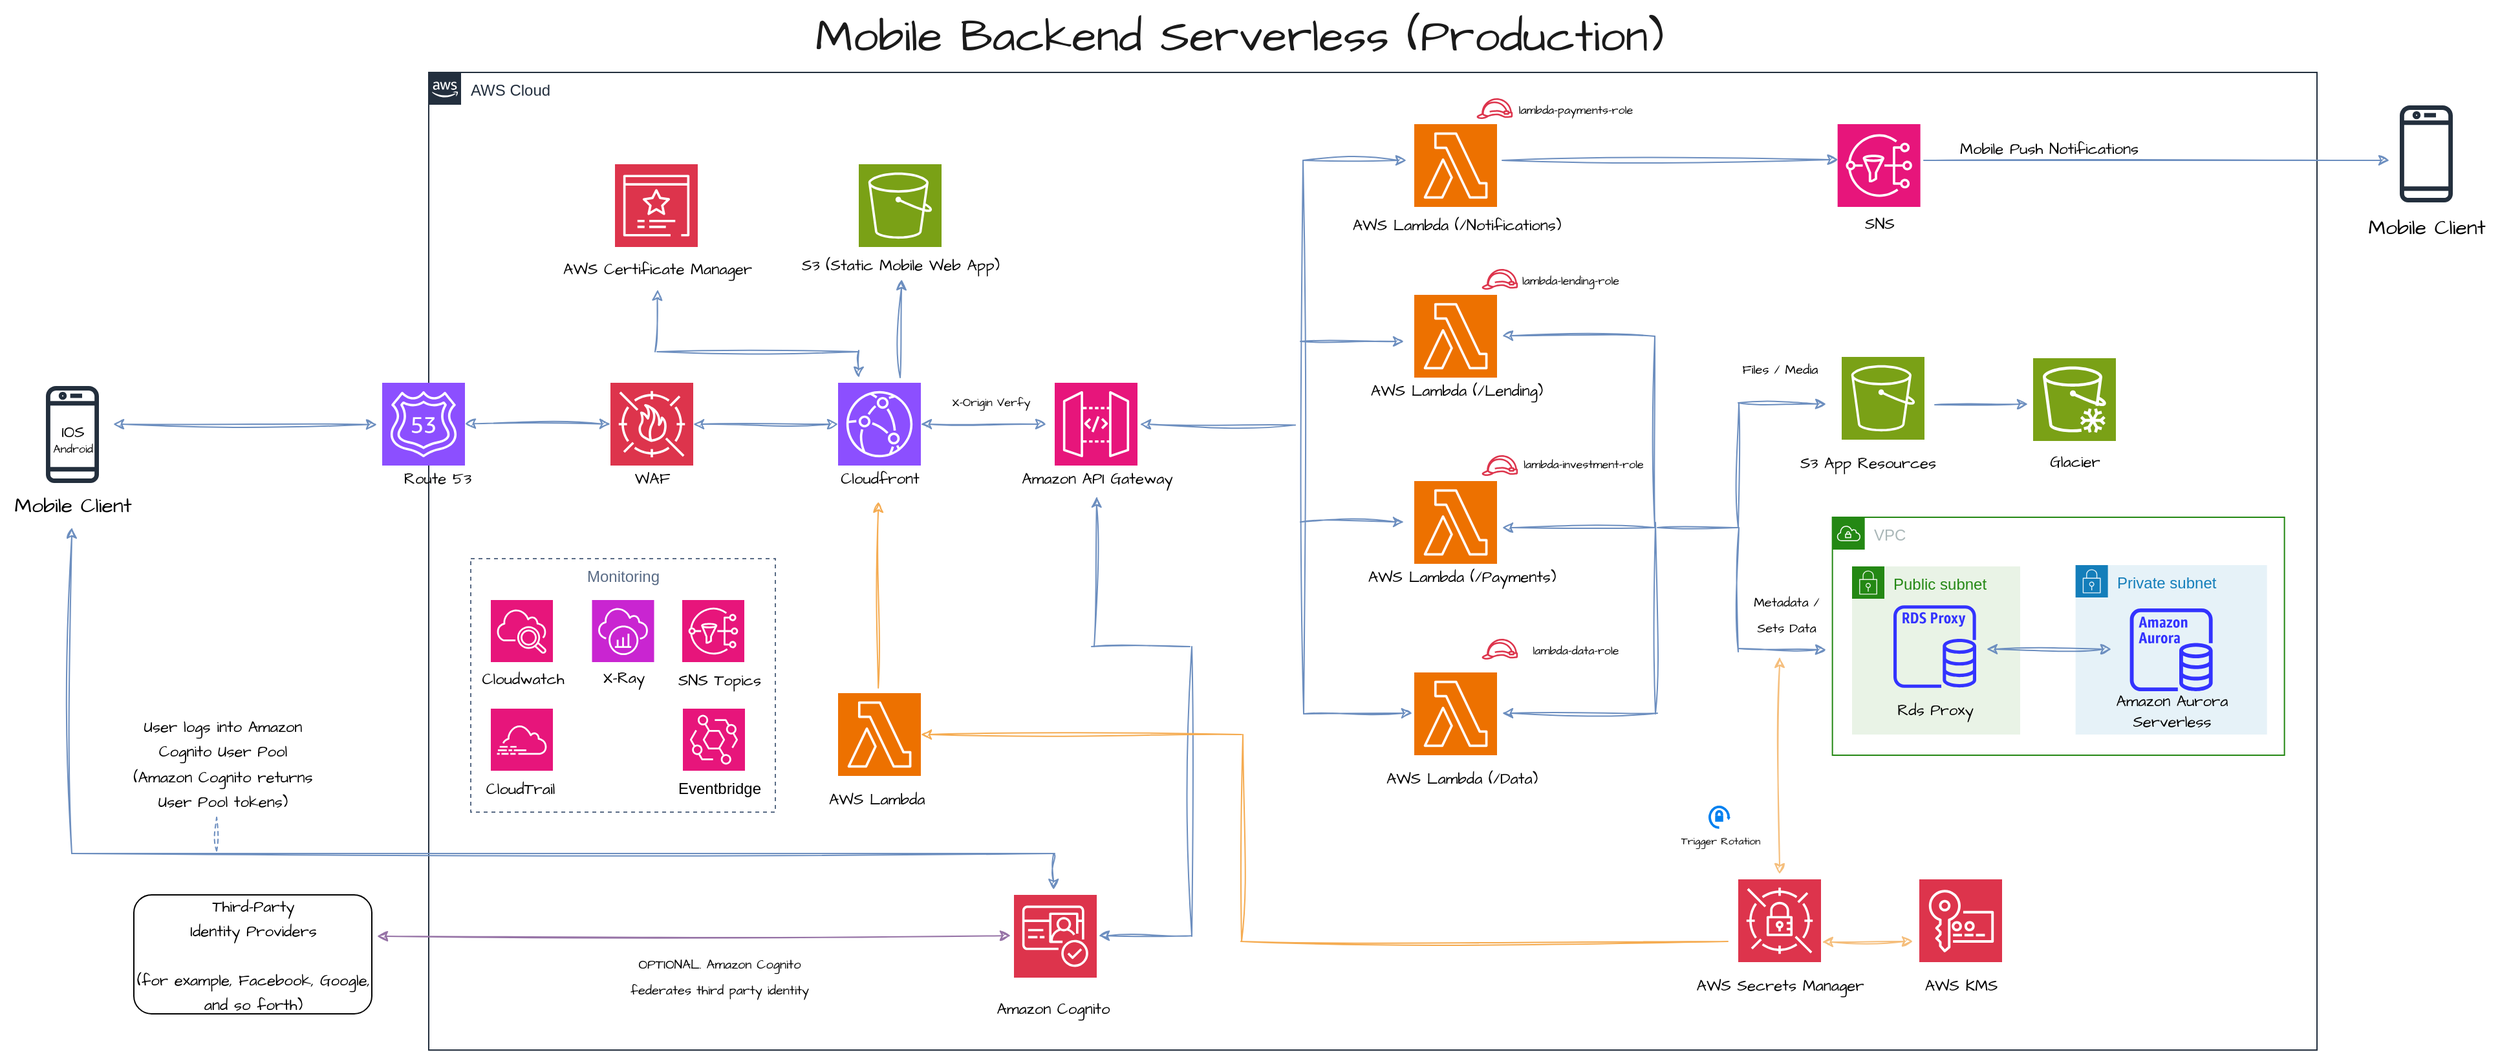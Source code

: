 <mxfile version="22.0.3" type="device">
  <diagram id="Ht1M8jgEwFfnCIfOTk4-" name="Page-1">
    <mxGraphModel dx="2829" dy="1657" grid="1" gridSize="4" guides="1" tooltips="1" connect="1" arrows="1" fold="1" page="1" pageScale="1" pageWidth="1169" pageHeight="827" math="0" shadow="0">
      <root>
        <mxCell id="0" />
        <mxCell id="1" parent="0" />
        <mxCell id="eYxBuY7Py7PClH6O-nrH-38" value="&lt;span style=&quot;font-size: 35px;&quot;&gt;Mobile Backend Serverless (Production)&lt;/span&gt;" style="text;html=1;align=center;verticalAlign=middle;resizable=0;points=[];autosize=1;strokeColor=none;fillColor=none;fontSize=20;fontFamily=Architects Daughter;fontColor=#1A1A1A;rounded=0;" parent="1" vertex="1">
          <mxGeometry x="-366" y="-824" width="680" height="56" as="geometry" />
        </mxCell>
        <mxCell id="y_hJPUTwGHVDO47t9u5H-20" value="AWS Cloud" style="points=[[0,0],[0.25,0],[0.5,0],[0.75,0],[1,0],[1,0.25],[1,0.5],[1,0.75],[1,1],[0.75,1],[0.5,1],[0.25,1],[0,1],[0,0.75],[0,0.5],[0,0.25]];outlineConnect=0;gradientColor=none;html=1;whiteSpace=wrap;fontSize=12;fontStyle=0;container=1;pointerEvents=0;collapsible=0;recursiveResize=0;shape=mxgraph.aws4.group;grIcon=mxgraph.aws4.group_aws_cloud_alt;strokeColor=#232F3E;fillColor=none;verticalAlign=top;align=left;spacingLeft=30;fontColor=#232F3E;dashed=0;" parent="1" vertex="1">
          <mxGeometry x="-652.5" y="-768" width="1460" height="756" as="geometry" />
        </mxCell>
        <mxCell id="kXwnOgeZQvOVhDlKrLlV-21" value="&lt;font data-font-src=&quot;https://fonts.googleapis.com/css?family=Architects+Daughter&quot; face=&quot;Architects Daughter&quot;&gt;AWS Secrets Manager&lt;/font&gt;" style="text;html=1;align=center;verticalAlign=middle;resizable=0;points=[];autosize=1;strokeColor=none;fillColor=none;" parent="y_hJPUTwGHVDO47t9u5H-20" vertex="1">
          <mxGeometry x="968.5" y="692" width="152" height="28" as="geometry" />
        </mxCell>
        <mxCell id="kXwnOgeZQvOVhDlKrLlV-1" value="" style="sketch=0;points=[[0,0,0],[0.25,0,0],[0.5,0,0],[0.75,0,0],[1,0,0],[0,1,0],[0.25,1,0],[0.5,1,0],[0.75,1,0],[1,1,0],[0,0.25,0],[0,0.5,0],[0,0.75,0],[1,0.25,0],[1,0.5,0],[1,0.75,0]];outlineConnect=0;fontColor=#232F3E;fillColor=#E7157B;strokeColor=#ffffff;dashed=0;verticalLabelPosition=bottom;verticalAlign=top;align=center;html=1;fontSize=12;fontStyle=0;aspect=fixed;shape=mxgraph.aws4.resourceIcon;resIcon=mxgraph.aws4.api_gateway;" parent="y_hJPUTwGHVDO47t9u5H-20" vertex="1">
          <mxGeometry x="484" y="240" width="64" height="64" as="geometry" />
        </mxCell>
        <mxCell id="kXwnOgeZQvOVhDlKrLlV-2" value="" style="sketch=0;points=[[0,0,0],[0.25,0,0],[0.5,0,0],[0.75,0,0],[1,0,0],[0,1,0],[0.25,1,0],[0.5,1,0],[0.75,1,0],[1,1,0],[0,0.25,0],[0,0.5,0],[0,0.75,0],[1,0.25,0],[1,0.5,0],[1,0.75,0]];outlineConnect=0;fontColor=#232F3E;fillColor=#DD344C;strokeColor=#ffffff;dashed=0;verticalLabelPosition=bottom;verticalAlign=top;align=center;html=1;fontSize=12;fontStyle=0;aspect=fixed;shape=mxgraph.aws4.resourceIcon;resIcon=mxgraph.aws4.cognito;" parent="y_hJPUTwGHVDO47t9u5H-20" vertex="1">
          <mxGeometry x="452.5" y="636" width="64" height="64" as="geometry" />
        </mxCell>
        <mxCell id="kXwnOgeZQvOVhDlKrLlV-8" value="" style="sketch=0;points=[[0,0,0],[0.25,0,0],[0.5,0,0],[0.75,0,0],[1,0,0],[0,1,0],[0.25,1,0],[0.5,1,0],[0.75,1,0],[1,1,0],[0,0.25,0],[0,0.5,0],[0,0.75,0],[1,0.25,0],[1,0.5,0],[1,0.75,0]];outlineConnect=0;fontColor=#232F3E;fillColor=#ED7100;strokeColor=#ffffff;dashed=0;verticalLabelPosition=bottom;verticalAlign=top;align=center;html=1;fontSize=12;fontStyle=0;aspect=fixed;shape=mxgraph.aws4.resourceIcon;resIcon=mxgraph.aws4.lambda;" parent="y_hJPUTwGHVDO47t9u5H-20" vertex="1">
          <mxGeometry x="762" y="172" width="64" height="64" as="geometry" />
        </mxCell>
        <mxCell id="kXwnOgeZQvOVhDlKrLlV-7" value="" style="sketch=0;points=[[0,0,0],[0.25,0,0],[0.5,0,0],[0.75,0,0],[1,0,0],[0,1,0],[0.25,1,0],[0.5,1,0],[0.75,1,0],[1,1,0],[0,0.25,0],[0,0.5,0],[0,0.75,0],[1,0.25,0],[1,0.5,0],[1,0.75,0]];outlineConnect=0;fontColor=#232F3E;fillColor=#ED7100;strokeColor=#ffffff;dashed=0;verticalLabelPosition=bottom;verticalAlign=top;align=center;html=1;fontSize=12;fontStyle=0;aspect=fixed;shape=mxgraph.aws4.resourceIcon;resIcon=mxgraph.aws4.lambda;" parent="y_hJPUTwGHVDO47t9u5H-20" vertex="1">
          <mxGeometry x="762" y="316" width="64" height="64" as="geometry" />
        </mxCell>
        <mxCell id="kXwnOgeZQvOVhDlKrLlV-12" value="" style="sketch=0;points=[[0,0,0],[0.25,0,0],[0.5,0,0],[0.75,0,0],[1,0,0],[0,1,0],[0.25,1,0],[0.5,1,0],[0.75,1,0],[1,1,0],[0,0.25,0],[0,0.5,0],[0,0.75,0],[1,0.25,0],[1,0.5,0],[1,0.75,0]];outlineConnect=0;fontColor=#232F3E;fillColor=#DD344C;strokeColor=#ffffff;dashed=0;verticalLabelPosition=bottom;verticalAlign=top;align=center;html=1;fontSize=12;fontStyle=0;aspect=fixed;shape=mxgraph.aws4.resourceIcon;resIcon=mxgraph.aws4.secrets_manager;" parent="y_hJPUTwGHVDO47t9u5H-20" vertex="1">
          <mxGeometry x="1012.5" y="624" width="64" height="64" as="geometry" />
        </mxCell>
        <mxCell id="kXwnOgeZQvOVhDlKrLlV-20" value="&lt;font data-font-src=&quot;https://fonts.googleapis.com/css?family=Architects+Daughter&quot; face=&quot;Architects Daughter&quot;&gt;Amazon Cognito&lt;/font&gt;" style="text;html=1;align=center;verticalAlign=middle;resizable=0;points=[];autosize=1;strokeColor=none;fillColor=none;" parent="y_hJPUTwGHVDO47t9u5H-20" vertex="1">
          <mxGeometry x="428.5" y="710" width="108" height="28" as="geometry" />
        </mxCell>
        <mxCell id="kXwnOgeZQvOVhDlKrLlV-22" value="&lt;font face=&quot;Architects Daughter&quot;&gt;Amazon API Gateway&lt;/font&gt;" style="text;html=1;align=center;verticalAlign=middle;resizable=0;points=[];autosize=1;strokeColor=none;fillColor=none;" parent="y_hJPUTwGHVDO47t9u5H-20" vertex="1">
          <mxGeometry x="446" y="300" width="140" height="28" as="geometry" />
        </mxCell>
        <mxCell id="kXwnOgeZQvOVhDlKrLlV-23" value="&lt;font face=&quot;Architects Daughter&quot;&gt;AWS Lambda (/Lending)&lt;/font&gt;" style="text;html=1;align=center;verticalAlign=middle;resizable=0;points=[];autosize=1;strokeColor=none;fillColor=none;" parent="y_hJPUTwGHVDO47t9u5H-20" vertex="1">
          <mxGeometry x="716" y="232" width="156" height="28" as="geometry" />
        </mxCell>
        <mxCell id="kXwnOgeZQvOVhDlKrLlV-25" value="&lt;font face=&quot;Architects Daughter&quot;&gt;AWS Lambda (/Payments)&lt;/font&gt;" style="text;html=1;align=center;verticalAlign=middle;resizable=0;points=[];autosize=1;strokeColor=none;fillColor=none;" parent="y_hJPUTwGHVDO47t9u5H-20" vertex="1">
          <mxGeometry x="714" y="376" width="168" height="28" as="geometry" />
        </mxCell>
        <mxCell id="kXwnOgeZQvOVhDlKrLlV-31" value="" style="endArrow=none;html=1;rounded=0;labelBackgroundColor=default;sketch=1;hachureGap=4;jiggle=2;curveFitting=1;strokeColor=#6c8ebf;align=center;verticalAlign=middle;fontFamily=Architects Daughter;fontSource=https%3A%2F%2Ffonts.googleapis.com%2Fcss%3Ffamily%3DArchitects%2BDaughter;fontSize=16;fontColor=default;shape=connector;fillColor=#dae8fc;" parent="y_hJPUTwGHVDO47t9u5H-20" edge="1">
          <mxGeometry width="50" height="50" relative="1" as="geometry">
            <mxPoint x="590" y="668" as="sourcePoint" />
            <mxPoint x="590" y="444" as="targetPoint" />
          </mxGeometry>
        </mxCell>
        <mxCell id="kXwnOgeZQvOVhDlKrLlV-32" value="" style="endArrow=classic;html=1;rounded=0;labelBackgroundColor=default;sketch=1;hachureGap=4;jiggle=2;curveFitting=1;strokeColor=#6c8ebf;align=center;verticalAlign=middle;fontFamily=Architects Daughter;fontSource=https%3A%2F%2Ffonts.googleapis.com%2Fcss%3Ffamily%3DArchitects%2BDaughter;fontSize=16;fontColor=default;shape=connector;fillColor=#dae8fc;" parent="y_hJPUTwGHVDO47t9u5H-20" edge="1">
          <mxGeometry width="50" height="50" relative="1" as="geometry">
            <mxPoint x="590" y="667.57" as="sourcePoint" />
            <mxPoint x="518" y="667.57" as="targetPoint" />
          </mxGeometry>
        </mxCell>
        <mxCell id="kXwnOgeZQvOVhDlKrLlV-35" value="" style="endArrow=none;html=1;rounded=0;labelBackgroundColor=default;sketch=1;hachureGap=4;jiggle=2;curveFitting=1;strokeColor=#6c8ebf;align=center;verticalAlign=middle;fontFamily=Architects Daughter;fontSource=https%3A%2F%2Ffonts.googleapis.com%2Fcss%3Ffamily%3DArchitects%2BDaughter;fontSize=16;fontColor=default;shape=connector;fillColor=#dae8fc;" parent="y_hJPUTwGHVDO47t9u5H-20" edge="1">
          <mxGeometry width="50" height="50" relative="1" as="geometry">
            <mxPoint x="676.5" y="496" as="sourcePoint" />
            <mxPoint x="676" y="68" as="targetPoint" />
          </mxGeometry>
        </mxCell>
        <mxCell id="kXwnOgeZQvOVhDlKrLlV-36" value="" style="endArrow=classic;html=1;rounded=0;labelBackgroundColor=default;sketch=1;hachureGap=4;jiggle=2;curveFitting=1;strokeColor=#6c8ebf;align=center;verticalAlign=middle;fontFamily=Architects Daughter;fontSource=https%3A%2F%2Ffonts.googleapis.com%2Fcss%3Ffamily%3DArchitects%2BDaughter;fontSize=16;fontColor=default;shape=connector;fillColor=#dae8fc;" parent="y_hJPUTwGHVDO47t9u5H-20" edge="1">
          <mxGeometry width="50" height="50" relative="1" as="geometry">
            <mxPoint x="674" y="208" as="sourcePoint" />
            <mxPoint x="754" y="208" as="targetPoint" />
          </mxGeometry>
        </mxCell>
        <mxCell id="kXwnOgeZQvOVhDlKrLlV-37" value="" style="endArrow=classic;html=1;rounded=0;labelBackgroundColor=default;sketch=1;hachureGap=4;jiggle=2;curveFitting=1;strokeColor=#6c8ebf;align=center;verticalAlign=middle;fontFamily=Architects Daughter;fontSource=https%3A%2F%2Ffonts.googleapis.com%2Fcss%3Ffamily%3DArchitects%2BDaughter;fontSize=16;fontColor=default;shape=connector;fillColor=#dae8fc;" parent="y_hJPUTwGHVDO47t9u5H-20" edge="1">
          <mxGeometry width="50" height="50" relative="1" as="geometry">
            <mxPoint x="674" y="347.66" as="sourcePoint" />
            <mxPoint x="754" y="347.66" as="targetPoint" />
          </mxGeometry>
        </mxCell>
        <mxCell id="kXwnOgeZQvOVhDlKrLlV-39" value="" style="endArrow=classic;html=1;rounded=0;labelBackgroundColor=default;sketch=1;hachureGap=4;jiggle=2;curveFitting=1;strokeColor=#6c8ebf;align=center;verticalAlign=middle;fontFamily=Architects Daughter;fontSource=https%3A%2F%2Ffonts.googleapis.com%2Fcss%3Ffamily%3DArchitects%2BDaughter;fontSize=16;fontColor=default;shape=connector;fillColor=#dae8fc;" parent="y_hJPUTwGHVDO47t9u5H-20" edge="1">
          <mxGeometry width="50" height="50" relative="1" as="geometry">
            <mxPoint x="670" y="272.69" as="sourcePoint" />
            <mxPoint x="550" y="272" as="targetPoint" />
          </mxGeometry>
        </mxCell>
        <mxCell id="kXwnOgeZQvOVhDlKrLlV-44" value="" style="endArrow=classic;html=1;rounded=0;labelBackgroundColor=default;sketch=1;hachureGap=4;jiggle=2;curveFitting=1;strokeColor=#6c8ebf;align=center;verticalAlign=middle;fontFamily=Architects Daughter;fontSource=https%3A%2F%2Ffonts.googleapis.com%2Fcss%3Ffamily%3DArchitects%2BDaughter;fontSize=16;fontColor=default;shape=connector;fillColor=#dae8fc;" parent="y_hJPUTwGHVDO47t9u5H-20" edge="1">
          <mxGeometry width="50" height="50" relative="1" as="geometry">
            <mxPoint x="948" y="204" as="sourcePoint" />
            <mxPoint x="830" y="203.66" as="targetPoint" />
          </mxGeometry>
        </mxCell>
        <mxCell id="kXwnOgeZQvOVhDlKrLlV-43" value="" style="endArrow=classic;html=1;rounded=0;labelBackgroundColor=default;sketch=1;hachureGap=4;jiggle=2;curveFitting=1;strokeColor=#6c8ebf;align=center;verticalAlign=middle;fontFamily=Architects Daughter;fontSource=https%3A%2F%2Ffonts.googleapis.com%2Fcss%3Ffamily%3DArchitects%2BDaughter;fontSize=16;fontColor=default;shape=connector;fillColor=#dae8fc;" parent="y_hJPUTwGHVDO47t9u5H-20" edge="1">
          <mxGeometry width="50" height="50" relative="1" as="geometry">
            <mxPoint x="948" y="352" as="sourcePoint" />
            <mxPoint x="830" y="352" as="targetPoint" />
          </mxGeometry>
        </mxCell>
        <mxCell id="kXwnOgeZQvOVhDlKrLlV-50" value="" style="sketch=0;outlineConnect=0;fontColor=#232F3E;gradientColor=none;fillColor=#DD344C;strokeColor=none;dashed=0;verticalLabelPosition=bottom;verticalAlign=top;align=center;html=1;fontSize=12;fontStyle=0;aspect=fixed;pointerEvents=1;shape=mxgraph.aws4.role;" parent="y_hJPUTwGHVDO47t9u5H-20" vertex="1">
          <mxGeometry x="814" y="296" width="28.37" height="16" as="geometry" />
        </mxCell>
        <mxCell id="kXwnOgeZQvOVhDlKrLlV-53" value="" style="sketch=0;outlineConnect=0;fontColor=#232F3E;gradientColor=none;fillColor=#DD344C;strokeColor=none;dashed=0;verticalLabelPosition=bottom;verticalAlign=top;align=center;html=1;fontSize=12;fontStyle=0;aspect=fixed;pointerEvents=1;shape=mxgraph.aws4.role;" parent="y_hJPUTwGHVDO47t9u5H-20" vertex="1">
          <mxGeometry x="814" y="152" width="28.37" height="16" as="geometry" />
        </mxCell>
        <mxCell id="kXwnOgeZQvOVhDlKrLlV-54" value="" style="sketch=0;points=[[0,0,0],[0.25,0,0],[0.5,0,0],[0.75,0,0],[1,0,0],[0,1,0],[0.25,1,0],[0.5,1,0],[0.75,1,0],[1,1,0],[0,0.25,0],[0,0.5,0],[0,0.75,0],[1,0.25,0],[1,0.5,0],[1,0.75,0]];outlineConnect=0;fontColor=#232F3E;fillColor=#ED7100;strokeColor=#ffffff;dashed=0;verticalLabelPosition=bottom;verticalAlign=top;align=center;html=1;fontSize=12;fontStyle=0;aspect=fixed;shape=mxgraph.aws4.resourceIcon;resIcon=mxgraph.aws4.lambda;" parent="y_hJPUTwGHVDO47t9u5H-20" vertex="1">
          <mxGeometry x="762" y="40" width="64" height="64" as="geometry" />
        </mxCell>
        <mxCell id="kXwnOgeZQvOVhDlKrLlV-55" value="&lt;font face=&quot;Architects Daughter&quot;&gt;AWS Lambda (/Notifications)&lt;/font&gt;" style="text;html=1;align=center;verticalAlign=middle;resizable=0;points=[];autosize=1;strokeColor=none;fillColor=none;" parent="y_hJPUTwGHVDO47t9u5H-20" vertex="1">
          <mxGeometry x="702" y="104" width="184" height="28" as="geometry" />
        </mxCell>
        <mxCell id="kXwnOgeZQvOVhDlKrLlV-56" value="" style="sketch=0;outlineConnect=0;fontColor=#232F3E;gradientColor=none;fillColor=#DD344C;strokeColor=none;dashed=0;verticalLabelPosition=bottom;verticalAlign=top;align=center;html=1;fontSize=12;fontStyle=0;aspect=fixed;pointerEvents=1;shape=mxgraph.aws4.role;" parent="y_hJPUTwGHVDO47t9u5H-20" vertex="1">
          <mxGeometry x="810" y="20" width="28.37" height="16" as="geometry" />
        </mxCell>
        <mxCell id="kXwnOgeZQvOVhDlKrLlV-57" value="" style="endArrow=classic;html=1;rounded=0;labelBackgroundColor=default;sketch=1;hachureGap=4;jiggle=2;curveFitting=1;strokeColor=#6c8ebf;align=center;verticalAlign=middle;fontFamily=Architects Daughter;fontSource=https%3A%2F%2Ffonts.googleapis.com%2Fcss%3Ffamily%3DArchitects%2BDaughter;fontSize=16;fontColor=default;shape=connector;fillColor=#dae8fc;" parent="y_hJPUTwGHVDO47t9u5H-20" edge="1">
          <mxGeometry width="50" height="50" relative="1" as="geometry">
            <mxPoint x="676" y="68" as="sourcePoint" />
            <mxPoint x="756" y="68" as="targetPoint" />
          </mxGeometry>
        </mxCell>
        <mxCell id="kXwnOgeZQvOVhDlKrLlV-51" value="&lt;font data-font-src=&quot;https://fonts.googleapis.com/css?family=Architects+Daughter&quot; face=&quot;Architects Daughter&quot; style=&quot;font-size: 9px;&quot;&gt;lambda-payments-role&lt;/font&gt;" style="text;html=1;align=center;verticalAlign=middle;resizable=0;points=[];autosize=1;strokeColor=none;fillColor=none;" parent="y_hJPUTwGHVDO47t9u5H-20" vertex="1">
          <mxGeometry x="830.37" y="14" width="112" height="28" as="geometry" />
        </mxCell>
        <mxCell id="kXwnOgeZQvOVhDlKrLlV-61" value="&lt;font data-font-src=&quot;https://fonts.googleapis.com/css?family=Architects+Daughter&quot; face=&quot;Architects Daughter&quot; style=&quot;font-size: 9px;&quot;&gt;lambda-lending-role&lt;/font&gt;" style="text;html=1;align=center;verticalAlign=middle;resizable=0;points=[];autosize=1;strokeColor=none;fillColor=none;" parent="y_hJPUTwGHVDO47t9u5H-20" vertex="1">
          <mxGeometry x="834" y="146" width="96" height="28" as="geometry" />
        </mxCell>
        <mxCell id="kXwnOgeZQvOVhDlKrLlV-62" value="&lt;font data-font-src=&quot;https://fonts.googleapis.com/css?family=Architects+Daughter&quot; face=&quot;Architects Daughter&quot; style=&quot;font-size: 9px;&quot;&gt;lambda-investment-role&lt;/font&gt;" style="text;html=1;align=center;verticalAlign=middle;resizable=0;points=[];autosize=1;strokeColor=none;fillColor=none;" parent="y_hJPUTwGHVDO47t9u5H-20" vertex="1">
          <mxGeometry x="834" y="288" width="116" height="28" as="geometry" />
        </mxCell>
        <mxCell id="kXwnOgeZQvOVhDlKrLlV-11" value="" style="sketch=0;points=[[0,0,0],[0.25,0,0],[0.5,0,0],[0.75,0,0],[1,0,0],[0,1,0],[0.25,1,0],[0.5,1,0],[0.75,1,0],[1,1,0],[0,0.25,0],[0,0.5,0],[0,0.75,0],[1,0.25,0],[1,0.5,0],[1,0.75,0]];outlineConnect=0;fontColor=#232F3E;fillColor=#DD344C;strokeColor=#ffffff;dashed=0;verticalLabelPosition=bottom;verticalAlign=top;align=center;html=1;fontSize=12;fontStyle=0;aspect=fixed;shape=mxgraph.aws4.resourceIcon;resIcon=mxgraph.aws4.waf;" parent="y_hJPUTwGHVDO47t9u5H-20" vertex="1">
          <mxGeometry x="140.5" y="240" width="64" height="64" as="geometry" />
        </mxCell>
        <mxCell id="kXwnOgeZQvOVhDlKrLlV-67" value="" style="sketch=0;points=[[0,0,0],[0.25,0,0],[0.5,0,0],[0.75,0,0],[1,0,0],[0,1,0],[0.25,1,0],[0.5,1,0],[0.75,1,0],[1,1,0],[0,0.25,0],[0,0.5,0],[0,0.75,0],[1,0.25,0],[1,0.5,0],[1,0.75,0]];outlineConnect=0;fontColor=#232F3E;fillColor=#8C4FFF;strokeColor=#ffffff;dashed=0;verticalLabelPosition=bottom;verticalAlign=top;align=center;html=1;fontSize=12;fontStyle=0;aspect=fixed;shape=mxgraph.aws4.resourceIcon;resIcon=mxgraph.aws4.cloudfront;" parent="y_hJPUTwGHVDO47t9u5H-20" vertex="1">
          <mxGeometry x="316.5" y="240" width="64" height="64" as="geometry" />
        </mxCell>
        <mxCell id="kXwnOgeZQvOVhDlKrLlV-66" value="" style="sketch=0;points=[[0,0,0],[0.25,0,0],[0.5,0,0],[0.75,0,0],[1,0,0],[0,1,0],[0.25,1,0],[0.5,1,0],[0.75,1,0],[1,1,0],[0,0.25,0],[0,0.5,0],[0,0.75,0],[1,0.25,0],[1,0.5,0],[1,0.75,0]];outlineConnect=0;fontColor=#232F3E;fillColor=#8C4FFF;strokeColor=#ffffff;dashed=0;verticalLabelPosition=bottom;verticalAlign=top;align=center;html=1;fontSize=12;fontStyle=0;aspect=fixed;shape=mxgraph.aws4.resourceIcon;resIcon=mxgraph.aws4.route_53;" parent="y_hJPUTwGHVDO47t9u5H-20" vertex="1">
          <mxGeometry x="-36" y="240" width="64" height="64" as="geometry" />
        </mxCell>
        <mxCell id="kXwnOgeZQvOVhDlKrLlV-73" value="&lt;font face=&quot;Architects Daughter&quot;&gt;WAF&lt;/font&gt;" style="text;html=1;align=center;verticalAlign=middle;resizable=0;points=[];autosize=1;strokeColor=none;fillColor=none;" parent="y_hJPUTwGHVDO47t9u5H-20" vertex="1">
          <mxGeometry x="148.5" y="300" width="48" height="28" as="geometry" />
        </mxCell>
        <mxCell id="kXwnOgeZQvOVhDlKrLlV-74" value="&lt;font face=&quot;Architects Daughter&quot;&gt;Cloudfront&lt;/font&gt;" style="text;html=1;align=center;verticalAlign=middle;resizable=0;points=[];autosize=1;strokeColor=none;fillColor=none;" parent="y_hJPUTwGHVDO47t9u5H-20" vertex="1">
          <mxGeometry x="306.5" y="300" width="84" height="28" as="geometry" />
        </mxCell>
        <mxCell id="kXwnOgeZQvOVhDlKrLlV-80" value="" style="sketch=0;points=[[0,0,0],[0.25,0,0],[0.5,0,0],[0.75,0,0],[1,0,0],[0,1,0],[0.25,1,0],[0.5,1,0],[0.75,1,0],[1,1,0],[0,0.25,0],[0,0.5,0],[0,0.75,0],[1,0.25,0],[1,0.5,0],[1,0.75,0]];outlineConnect=0;fontColor=#232F3E;fillColor=#E7157B;strokeColor=#ffffff;dashed=0;verticalLabelPosition=bottom;verticalAlign=top;align=center;html=1;fontSize=12;fontStyle=0;aspect=fixed;shape=mxgraph.aws4.resourceIcon;resIcon=mxgraph.aws4.sns;fontFamily=Architects Daughter;fontSource=https%3A%2F%2Ffonts.googleapis.com%2Fcss%3Ffamily%3DArchitects%2BDaughter;" parent="y_hJPUTwGHVDO47t9u5H-20" vertex="1">
          <mxGeometry x="1089.33" y="40" width="64" height="64" as="geometry" />
        </mxCell>
        <mxCell id="kXwnOgeZQvOVhDlKrLlV-81" value="" style="endArrow=none;html=1;rounded=0;labelBackgroundColor=default;sketch=1;hachureGap=4;jiggle=2;curveFitting=1;strokeColor=#6c8ebf;align=center;verticalAlign=middle;fontFamily=Architects Daughter;fontSource=https%3A%2F%2Ffonts.googleapis.com%2Fcss%3Ffamily%3DArchitects%2BDaughter;fontSize=16;fontColor=default;shape=connector;fillColor=#dae8fc;" parent="y_hJPUTwGHVDO47t9u5H-20" edge="1">
          <mxGeometry width="50" height="50" relative="1" as="geometry">
            <mxPoint x="948" y="352" as="sourcePoint" />
            <mxPoint x="948" y="204" as="targetPoint" />
          </mxGeometry>
        </mxCell>
        <mxCell id="kXwnOgeZQvOVhDlKrLlV-82" value="" style="endArrow=classic;html=1;rounded=0;labelBackgroundColor=default;sketch=1;hachureGap=4;jiggle=2;curveFitting=1;strokeColor=#6c8ebf;align=center;verticalAlign=middle;fontFamily=Architects Daughter;fontSource=https%3A%2F%2Ffonts.googleapis.com%2Fcss%3Ffamily%3DArchitects%2BDaughter;fontSize=16;fontColor=default;shape=connector;fillColor=#dae8fc;entryX=0.007;entryY=0.429;entryDx=0;entryDy=0;entryPerimeter=0;" parent="y_hJPUTwGHVDO47t9u5H-20" target="kXwnOgeZQvOVhDlKrLlV-80" edge="1">
          <mxGeometry width="50" height="50" relative="1" as="geometry">
            <mxPoint x="830" y="68" as="sourcePoint" />
            <mxPoint x="910" y="68" as="targetPoint" />
          </mxGeometry>
        </mxCell>
        <mxCell id="kXwnOgeZQvOVhDlKrLlV-83" value="" style="endArrow=classic;html=1;rounded=0;labelBackgroundColor=default;sketch=1;hachureGap=4;jiggle=2;curveFitting=1;strokeColor=#6c8ebf;align=center;verticalAlign=middle;fontFamily=Architects Daughter;fontSource=https%3A%2F%2Ffonts.googleapis.com%2Fcss%3Ffamily%3DArchitects%2BDaughter;fontSize=16;fontColor=default;shape=connector;fillColor=#dae8fc;" parent="y_hJPUTwGHVDO47t9u5H-20" edge="1">
          <mxGeometry width="50" height="50" relative="1" as="geometry">
            <mxPoint x="1156" y="68" as="sourcePoint" />
            <mxPoint x="1516" y="68" as="targetPoint" />
          </mxGeometry>
        </mxCell>
        <mxCell id="kXwnOgeZQvOVhDlKrLlV-84" value="&lt;font style=&quot;font-size: 12px;&quot;&gt;Mobile Push Notifications&lt;/font&gt;" style="text;html=1;align=center;verticalAlign=middle;resizable=0;points=[];autosize=1;strokeColor=none;fillColor=none;fontSize=16;fontFamily=Architects Daughter;fontColor=default;" parent="y_hJPUTwGHVDO47t9u5H-20" vertex="1">
          <mxGeometry x="1172" y="42" width="160" height="32" as="geometry" />
        </mxCell>
        <mxCell id="kXwnOgeZQvOVhDlKrLlV-87" value="&lt;font style=&quot;font-size: 12px;&quot;&gt;SNS&lt;/font&gt;" style="text;html=1;align=center;verticalAlign=middle;resizable=0;points=[];autosize=1;strokeColor=none;fillColor=none;fontSize=16;fontFamily=Architects Daughter;fontColor=default;" parent="y_hJPUTwGHVDO47t9u5H-20" vertex="1">
          <mxGeometry x="1099.33" y="100" width="44" height="32" as="geometry" />
        </mxCell>
        <mxCell id="kXwnOgeZQvOVhDlKrLlV-88" value="" style="endArrow=classic;html=1;rounded=0;labelBackgroundColor=default;sketch=1;hachureGap=4;jiggle=2;curveFitting=1;strokeColor=#6c8ebf;align=center;verticalAlign=middle;fontFamily=Architects Daughter;fontSource=https%3A%2F%2Ffonts.googleapis.com%2Fcss%3Ffamily%3DArchitects%2BDaughter;fontSize=16;fontColor=default;shape=connector;fillColor=#dae8fc;exitX=0.75;exitY=0;exitDx=0;exitDy=0;exitPerimeter=0;" parent="y_hJPUTwGHVDO47t9u5H-20" edge="1">
          <mxGeometry width="50" height="50" relative="1" as="geometry">
            <mxPoint x="364.5" y="236" as="sourcePoint" />
            <mxPoint x="365.625" y="160" as="targetPoint" />
          </mxGeometry>
        </mxCell>
        <mxCell id="kXwnOgeZQvOVhDlKrLlV-90" value="&lt;font style=&quot;font-size: 12px;&quot;&gt;S3 (Static Mobile Web App)&lt;/font&gt;" style="text;html=1;align=center;verticalAlign=middle;resizable=0;points=[];autosize=1;strokeColor=none;fillColor=none;fontSize=16;fontFamily=Architects Daughter;fontColor=default;" parent="y_hJPUTwGHVDO47t9u5H-20" vertex="1">
          <mxGeometry x="276.5" y="132" width="176" height="32" as="geometry" />
        </mxCell>
        <mxCell id="kXwnOgeZQvOVhDlKrLlV-14" value="" style="endArrow=none;html=1;rounded=0;labelBackgroundColor=default;sketch=1;hachureGap=4;jiggle=2;curveFitting=1;strokeColor=#6c8ebf;align=center;verticalAlign=middle;fontFamily=Architects Daughter;fontSource=https%3A%2F%2Ffonts.googleapis.com%2Fcss%3Ffamily%3DArchitects%2BDaughter;fontSize=16;fontColor=default;shape=connector;fillColor=#dae8fc;" parent="y_hJPUTwGHVDO47t9u5H-20" edge="1">
          <mxGeometry width="50" height="50" relative="1" as="geometry">
            <mxPoint x="-276" y="604" as="sourcePoint" />
            <mxPoint x="484" y="604" as="targetPoint" />
          </mxGeometry>
        </mxCell>
        <mxCell id="kXwnOgeZQvOVhDlKrLlV-94" value="" style="sketch=0;points=[[0,0,0],[0.25,0,0],[0.5,0,0],[0.75,0,0],[1,0,0],[0,1,0],[0.25,1,0],[0.5,1,0],[0.75,1,0],[1,1,0],[0,0.25,0],[0,0.5,0],[0,0.75,0],[1,0.25,0],[1,0.5,0],[1,0.75,0]];outlineConnect=0;fontColor=#232F3E;fillColor=#ED7100;strokeColor=#ffffff;dashed=0;verticalLabelPosition=bottom;verticalAlign=top;align=center;html=1;fontSize=12;fontStyle=0;aspect=fixed;shape=mxgraph.aws4.resourceIcon;resIcon=mxgraph.aws4.lambda;" parent="y_hJPUTwGHVDO47t9u5H-20" vertex="1">
          <mxGeometry x="316.5" y="480" width="64" height="64" as="geometry" />
        </mxCell>
        <mxCell id="kXwnOgeZQvOVhDlKrLlV-95" value="&lt;font face=&quot;Architects Daughter&quot;&gt;AWS Lambda&amp;nbsp;&lt;br&gt;&lt;br&gt;&lt;/font&gt;" style="text;html=1;align=center;verticalAlign=middle;resizable=0;points=[];autosize=1;strokeColor=none;fillColor=none;" parent="y_hJPUTwGHVDO47t9u5H-20" vertex="1">
          <mxGeometry x="298.5" y="548" width="100" height="44" as="geometry" />
        </mxCell>
        <mxCell id="kXwnOgeZQvOVhDlKrLlV-99" value="&lt;font style=&quot;font-size: 8px;&quot;&gt;Trigger Rotation&lt;/font&gt;" style="text;html=1;align=center;verticalAlign=middle;resizable=0;points=[];autosize=1;strokeColor=none;fillColor=none;fontSize=16;fontFamily=Architects Daughter;fontColor=default;" parent="y_hJPUTwGHVDO47t9u5H-20" vertex="1">
          <mxGeometry x="956.5" y="576" width="84" height="32" as="geometry" />
        </mxCell>
        <mxCell id="kXwnOgeZQvOVhDlKrLlV-100" value="" style="html=1;verticalLabelPosition=bottom;strokeWidth=2;strokeColor=#0080F0;fillColor=strokeColor;shadow=0;dashed=0;shape=mxgraph.ios7.icons.orientation_lock;pointerEvents=1;fontFamily=Architects Daughter;fontSource=https%3A%2F%2Ffonts.googleapis.com%2Fcss%3Ffamily%3DArchitects%2BDaughter;fontSize=16;fontColor=default;" parent="y_hJPUTwGHVDO47t9u5H-20" vertex="1">
          <mxGeometry x="990.5" y="568" width="16" height="16" as="geometry" />
        </mxCell>
        <mxCell id="kXwnOgeZQvOVhDlKrLlV-103" value="" style="endArrow=none;html=1;rounded=0;labelBackgroundColor=default;sketch=1;hachureGap=4;jiggle=2;curveFitting=1;strokeColor=#f5ab50;align=center;verticalAlign=middle;fontFamily=Architects Daughter;fontSource=https%3A%2F%2Ffonts.googleapis.com%2Fcss%3Ffamily%3DArchitects%2BDaughter;fontSize=16;fontColor=default;shape=connector;fillColor=#dae8fc;" parent="y_hJPUTwGHVDO47t9u5H-20" edge="1">
          <mxGeometry width="50" height="50" relative="1" as="geometry">
            <mxPoint x="628.5" y="672" as="sourcePoint" />
            <mxPoint x="629.5" y="512" as="targetPoint" />
          </mxGeometry>
        </mxCell>
        <mxCell id="kXwnOgeZQvOVhDlKrLlV-127" value="" style="endArrow=classic;html=1;rounded=0;labelBackgroundColor=default;sketch=1;hachureGap=4;jiggle=2;curveFitting=1;strokeColor=#6c8ebf;align=center;verticalAlign=middle;fontFamily=Architects Daughter;fontSource=https%3A%2F%2Ffonts.googleapis.com%2Fcss%3Ffamily%3DArchitects%2BDaughter;fontSize=16;fontColor=default;shape=connector;fillColor=#dae8fc;" parent="y_hJPUTwGHVDO47t9u5H-20" edge="1">
          <mxGeometry width="50" height="50" relative="1" as="geometry">
            <mxPoint x="483.13" y="604" as="sourcePoint" />
            <mxPoint x="483.13" y="632" as="targetPoint" />
          </mxGeometry>
        </mxCell>
        <mxCell id="kXwnOgeZQvOVhDlKrLlV-17" value="" style="endArrow=classic;startArrow=classic;html=1;rounded=0;sketch=1;curveFitting=1;jiggle=2;fillColor=#e1d5e7;strokeColor=#9673a6;strokeWidth=1;" parent="y_hJPUTwGHVDO47t9u5H-20" edge="1">
          <mxGeometry width="50" height="50" relative="1" as="geometry">
            <mxPoint x="-40" y="668" as="sourcePoint" />
            <mxPoint x="450" y="667.57" as="targetPoint" />
          </mxGeometry>
        </mxCell>
        <mxCell id="kXwnOgeZQvOVhDlKrLlV-130" value="&lt;font style=&quot;font-size: 10px;&quot;&gt;OPTIONAL. Amazon Cognito &lt;br&gt;federates third party identity&lt;/font&gt;" style="text;html=1;align=center;verticalAlign=middle;resizable=0;points=[];autosize=1;strokeColor=none;fillColor=none;fontSize=16;fontFamily=Architects Daughter;fontColor=default;" parent="y_hJPUTwGHVDO47t9u5H-20" vertex="1">
          <mxGeometry x="144" y="672" width="160" height="52" as="geometry" />
        </mxCell>
        <mxCell id="kXwnOgeZQvOVhDlKrLlV-133" value="" style="sketch=0;points=[[0,0,0],[0.25,0,0],[0.5,0,0],[0.75,0,0],[1,0,0],[0,1,0],[0.25,1,0],[0.5,1,0],[0.75,1,0],[1,1,0],[0,0.25,0],[0,0.5,0],[0,0.75,0],[1,0.25,0],[1,0.5,0],[1,0.75,0]];points=[[0,0,0],[0.25,0,0],[0.5,0,0],[0.75,0,0],[1,0,0],[0,1,0],[0.25,1,0],[0.5,1,0],[0.75,1,0],[1,1,0],[0,0.25,0],[0,0.5,0],[0,0.75,0],[1,0.25,0],[1,0.5,0],[1,0.75,0]];outlineConnect=0;fontColor=#232F3E;fillColor=#E7157B;strokeColor=#ffffff;dashed=0;verticalLabelPosition=bottom;verticalAlign=top;align=center;html=1;fontSize=12;fontStyle=0;aspect=fixed;shape=mxgraph.aws4.resourceIcon;resIcon=mxgraph.aws4.cloudwatch_2;fontFamily=Architects Daughter;fontSource=https%3A%2F%2Ffonts.googleapis.com%2Fcss%3Ffamily%3DArchitects%2BDaughter;" parent="y_hJPUTwGHVDO47t9u5H-20" vertex="1">
          <mxGeometry x="48" y="408" width="48" height="48" as="geometry" />
        </mxCell>
        <mxCell id="kXwnOgeZQvOVhDlKrLlV-136" value="" style="sketch=0;points=[[0,0,0],[0.25,0,0],[0.5,0,0],[0.75,0,0],[1,0,0],[0,1,0],[0.25,1,0],[0.5,1,0],[0.75,1,0],[1,1,0],[0,0.25,0],[0,0.5,0],[0,0.75,0],[1,0.25,0],[1,0.5,0],[1,0.75,0]];outlineConnect=0;fontColor=#232F3E;fillColor=#7AA116;strokeColor=#ffffff;dashed=0;verticalLabelPosition=bottom;verticalAlign=top;align=center;html=1;fontSize=12;fontStyle=0;aspect=fixed;shape=mxgraph.aws4.resourceIcon;resIcon=mxgraph.aws4.s3;fontFamily=Architects Daughter;fontSource=https%3A%2F%2Ffonts.googleapis.com%2Fcss%3Ffamily%3DArchitects%2BDaughter;" parent="y_hJPUTwGHVDO47t9u5H-20" vertex="1">
          <mxGeometry x="332.5" y="71" width="64" height="64" as="geometry" />
        </mxCell>
        <mxCell id="kXwnOgeZQvOVhDlKrLlV-138" value="&lt;font style=&quot;font-size: 12px;&quot;&gt;Cloudwatch&lt;/font&gt;" style="text;html=1;align=center;verticalAlign=middle;resizable=0;points=[];autosize=1;strokeColor=none;fillColor=none;fontSize=16;fontFamily=Architects Daughter;fontColor=default;" parent="y_hJPUTwGHVDO47t9u5H-20" vertex="1">
          <mxGeometry x="28" y="452" width="88" height="32" as="geometry" />
        </mxCell>
        <mxCell id="kXwnOgeZQvOVhDlKrLlV-30" value="" style="endArrow=none;html=1;rounded=0;labelBackgroundColor=default;sketch=1;hachureGap=4;jiggle=2;curveFitting=1;strokeColor=#6c8ebf;align=center;verticalAlign=middle;fontFamily=Architects Daughter;fontSource=https%3A%2F%2Ffonts.googleapis.com%2Fcss%3Ffamily%3DArchitects%2BDaughter;fontSize=16;fontColor=default;shape=connector;fillColor=#dae8fc;" parent="y_hJPUTwGHVDO47t9u5H-20" edge="1">
          <mxGeometry width="50" height="50" relative="1" as="geometry">
            <mxPoint x="512.5" y="444" as="sourcePoint" />
            <mxPoint x="588.5" y="444" as="targetPoint" />
          </mxGeometry>
        </mxCell>
        <mxCell id="1P1G3N17tbaFy1sTf4Lc-18" value="" style="endArrow=classic;html=1;rounded=0;labelBackgroundColor=default;sketch=1;hachureGap=4;jiggle=2;curveFitting=1;strokeColor=#6c8ebf;align=center;verticalAlign=middle;fontFamily=Architects Daughter;fontSource=https%3A%2F%2Ffonts.googleapis.com%2Fcss%3Ffamily%3DArchitects%2BDaughter;fontSize=16;fontColor=default;shape=connector;fillColor=#dae8fc;" parent="y_hJPUTwGHVDO47t9u5H-20" edge="1">
          <mxGeometry width="50" height="50" relative="1" as="geometry">
            <mxPoint x="514.5" y="444" as="sourcePoint" />
            <mxPoint x="516.5" y="328" as="targetPoint" />
          </mxGeometry>
        </mxCell>
        <mxCell id="e2jd7ANSXrHQ2IV98SNB-2" value="" style="sketch=0;points=[[0,0,0],[0.25,0,0],[0.5,0,0],[0.75,0,0],[1,0,0],[0,1,0],[0.25,1,0],[0.5,1,0],[0.75,1,0],[1,1,0],[0,0.25,0],[0,0.5,0],[0,0.75,0],[1,0.25,0],[1,0.5,0],[1,0.75,0]];outlineConnect=0;fontColor=#232F3E;fillColor=#DD344C;strokeColor=#ffffff;dashed=0;verticalLabelPosition=bottom;verticalAlign=top;align=center;html=1;fontSize=12;fontStyle=0;aspect=fixed;shape=mxgraph.aws4.resourceIcon;resIcon=mxgraph.aws4.certificate_manager_3;" parent="y_hJPUTwGHVDO47t9u5H-20" vertex="1">
          <mxGeometry x="144" y="71" width="64" height="64" as="geometry" />
        </mxCell>
        <mxCell id="e2jd7ANSXrHQ2IV98SNB-3" value="&lt;font data-font-src=&quot;https://fonts.googleapis.com/css?family=Architects+Daughter&quot; face=&quot;Architects Daughter&quot;&gt;AWS Certificate Manager&lt;/font&gt;" style="text;html=1;align=center;verticalAlign=middle;resizable=0;points=[];autosize=1;strokeColor=none;fillColor=none;" parent="y_hJPUTwGHVDO47t9u5H-20" vertex="1">
          <mxGeometry x="92" y="138" width="168" height="28" as="geometry" />
        </mxCell>
        <mxCell id="e2jd7ANSXrHQ2IV98SNB-5" value="" style="endArrow=classic;html=1;rounded=0;labelBackgroundColor=default;sketch=1;hachureGap=4;jiggle=2;curveFitting=1;strokeColor=#6c8ebf;align=center;verticalAlign=middle;fontFamily=Architects Daughter;fontSource=https%3A%2F%2Ffonts.googleapis.com%2Fcss%3Ffamily%3DArchitects%2BDaughter;fontSize=16;fontColor=default;shape=connector;fillColor=#dae8fc;" parent="y_hJPUTwGHVDO47t9u5H-20" edge="1">
          <mxGeometry width="50" height="50" relative="1" as="geometry">
            <mxPoint x="175" y="216" as="sourcePoint" />
            <mxPoint x="177" y="168" as="targetPoint" />
          </mxGeometry>
        </mxCell>
        <mxCell id="e2jd7ANSXrHQ2IV98SNB-6" value="" style="endArrow=classic;html=1;rounded=0;labelBackgroundColor=default;sketch=1;hachureGap=4;jiggle=2;curveFitting=1;strokeColor=#6c8ebf;align=center;verticalAlign=middle;fontFamily=Architects Daughter;fontSource=https%3A%2F%2Ffonts.googleapis.com%2Fcss%3Ffamily%3DArchitects%2BDaughter;fontSize=16;fontColor=default;shape=connector;fillColor=#dae8fc;" parent="y_hJPUTwGHVDO47t9u5H-20" edge="1">
          <mxGeometry width="50" height="50" relative="1" as="geometry">
            <mxPoint x="332.5" y="215" as="sourcePoint" />
            <mxPoint x="332.5" y="236" as="targetPoint" />
          </mxGeometry>
        </mxCell>
        <mxCell id="e2jd7ANSXrHQ2IV98SNB-17" value="" style="sketch=0;points=[[0,0,0],[0.25,0,0],[0.5,0,0],[0.75,0,0],[1,0,0],[0,1,0],[0.25,1,0],[0.5,1,0],[0.75,1,0],[1,1,0],[0,0.25,0],[0,0.5,0],[0,0.75,0],[1,0.25,0],[1,0.5,0],[1,0.75,0]];outlineConnect=0;fontColor=#232F3E;fillColor=#DD344C;strokeColor=#ffffff;dashed=0;verticalLabelPosition=bottom;verticalAlign=top;align=center;html=1;fontSize=12;fontStyle=0;aspect=fixed;shape=mxgraph.aws4.resourceIcon;resIcon=mxgraph.aws4.key_management_service;" parent="y_hJPUTwGHVDO47t9u5H-20" vertex="1">
          <mxGeometry x="1152.5" y="624" width="64" height="64" as="geometry" />
        </mxCell>
        <mxCell id="e2jd7ANSXrHQ2IV98SNB-18" value="" style="endArrow=classic;startArrow=classic;html=1;rounded=0;sketch=1;curveFitting=1;jiggle=2;fillColor=#e1d5e7;strokeColor=#f5be7c;strokeWidth=1;" parent="y_hJPUTwGHVDO47t9u5H-20" edge="1">
          <mxGeometry width="50" height="50" relative="1" as="geometry">
            <mxPoint x="1077.44" y="672.43" as="sourcePoint" />
            <mxPoint x="1147.57" y="672" as="targetPoint" />
          </mxGeometry>
        </mxCell>
        <mxCell id="e2jd7ANSXrHQ2IV98SNB-21" value="&lt;font data-font-src=&quot;https://fonts.googleapis.com/css?family=Architects+Daughter&quot; face=&quot;Architects Daughter&quot;&gt;AWS KMS&lt;/font&gt;" style="text;html=1;align=center;verticalAlign=middle;resizable=0;points=[];autosize=1;strokeColor=none;fillColor=none;" parent="y_hJPUTwGHVDO47t9u5H-20" vertex="1">
          <mxGeometry x="1144.5" y="692" width="80" height="28" as="geometry" />
        </mxCell>
        <mxCell id="kXwnOgeZQvOVhDlKrLlV-117" value="" style="endArrow=classic;html=1;rounded=0;labelBackgroundColor=default;sketch=1;hachureGap=4;jiggle=2;curveFitting=1;strokeColor=#f5ab50;align=center;verticalAlign=middle;fontFamily=Architects Daughter;fontSource=https%3A%2F%2Ffonts.googleapis.com%2Fcss%3Ffamily%3DArchitects%2BDaughter;fontSize=16;fontColor=default;shape=connector;fillColor=#dae8fc;entryX=1;entryY=0.5;entryDx=0;entryDy=0;entryPerimeter=0;" parent="y_hJPUTwGHVDO47t9u5H-20" target="kXwnOgeZQvOVhDlKrLlV-94" edge="1">
          <mxGeometry width="50" height="50" relative="1" as="geometry">
            <mxPoint x="628.5" y="512" as="sourcePoint" />
            <mxPoint x="308.5" y="512" as="targetPoint" />
          </mxGeometry>
        </mxCell>
        <mxCell id="e2jd7ANSXrHQ2IV98SNB-22" value="" style="endArrow=classic;html=1;rounded=0;labelBackgroundColor=default;sketch=1;hachureGap=4;jiggle=2;curveFitting=1;strokeColor=#f5ab50;align=center;verticalAlign=middle;fontFamily=Architects Daughter;fontSource=https%3A%2F%2Ffonts.googleapis.com%2Fcss%3Ffamily%3DArchitects%2BDaughter;fontSize=16;fontColor=default;shape=connector;fillColor=#dae8fc;" parent="y_hJPUTwGHVDO47t9u5H-20" edge="1">
          <mxGeometry width="50" height="50" relative="1" as="geometry">
            <mxPoint x="347.59" y="476" as="sourcePoint" />
            <mxPoint x="347.59" y="332" as="targetPoint" />
          </mxGeometry>
        </mxCell>
        <mxCell id="e2jd7ANSXrHQ2IV98SNB-25" value="" style="endArrow=classic;startArrow=classic;html=1;rounded=0;sketch=1;curveFitting=1;jiggle=2;fillColor=#e1d5e7;strokeColor=#6c8ebf;strokeWidth=1;entryX=0;entryY=0.498;entryDx=0;entryDy=0;entryPerimeter=0;" parent="y_hJPUTwGHVDO47t9u5H-20" target="kXwnOgeZQvOVhDlKrLlV-11" edge="1">
          <mxGeometry width="50" height="50" relative="1" as="geometry">
            <mxPoint x="28" y="271.58" as="sourcePoint" />
            <mxPoint x="83.5" y="271.89" as="targetPoint" />
          </mxGeometry>
        </mxCell>
        <mxCell id="e2jd7ANSXrHQ2IV98SNB-26" value="" style="endArrow=classic;startArrow=classic;html=1;rounded=0;sketch=1;curveFitting=1;jiggle=2;fillColor=#e1d5e7;strokeColor=#6c8ebf;strokeWidth=1;entryX=0;entryY=0.5;entryDx=0;entryDy=0;entryPerimeter=0;exitX=1;exitY=0.5;exitDx=0;exitDy=0;exitPerimeter=0;" parent="y_hJPUTwGHVDO47t9u5H-20" source="kXwnOgeZQvOVhDlKrLlV-11" target="kXwnOgeZQvOVhDlKrLlV-67" edge="1">
          <mxGeometry width="50" height="50" relative="1" as="geometry">
            <mxPoint x="229" y="271.5" as="sourcePoint" />
            <mxPoint x="290" y="271.92" as="targetPoint" />
          </mxGeometry>
        </mxCell>
        <mxCell id="e2jd7ANSXrHQ2IV98SNB-28" value="" style="endArrow=classic;startArrow=classic;html=1;rounded=0;sketch=1;curveFitting=1;jiggle=2;fillColor=#e1d5e7;strokeColor=#6c8ebf;strokeWidth=1;entryX=0;entryY=0.498;entryDx=0;entryDy=0;entryPerimeter=0;" parent="y_hJPUTwGHVDO47t9u5H-20" source="kXwnOgeZQvOVhDlKrLlV-67" edge="1">
          <mxGeometry width="50" height="50" relative="1" as="geometry">
            <mxPoint x="416.5" y="271.58" as="sourcePoint" />
            <mxPoint x="477.5" y="272" as="targetPoint" />
          </mxGeometry>
        </mxCell>
        <mxCell id="-KsWbfq7kHd4qxVJvb0c-1" value="&lt;font style=&quot;font-size: 9px;&quot; data-font-src=&quot;https://fonts.googleapis.com/css?family=Architects+Daughter&quot; face=&quot;Architects Daughter&quot;&gt;X-Origin Verfy&lt;/font&gt;" style="text;html=1;align=center;verticalAlign=middle;resizable=0;points=[];autosize=1;strokeColor=none;fillColor=none;" parent="y_hJPUTwGHVDO47t9u5H-20" vertex="1">
          <mxGeometry x="392.5" y="240" width="84" height="28" as="geometry" />
        </mxCell>
        <mxCell id="kXwnOgeZQvOVhDlKrLlV-38" value="" style="endArrow=classic;html=1;rounded=0;labelBackgroundColor=default;sketch=1;hachureGap=4;jiggle=2;curveFitting=1;strokeColor=#6c8ebf;align=center;verticalAlign=middle;fontFamily=Architects Daughter;fontSource=https%3A%2F%2Ffonts.googleapis.com%2Fcss%3Ffamily%3DArchitects%2BDaughter;fontSize=16;fontColor=default;shape=connector;fillColor=#dae8fc;" parent="y_hJPUTwGHVDO47t9u5H-20" edge="1">
          <mxGeometry width="50" height="50" relative="1" as="geometry">
            <mxPoint x="676.5" y="496" as="sourcePoint" />
            <mxPoint x="760.5" y="495.5" as="targetPoint" />
          </mxGeometry>
        </mxCell>
        <mxCell id="kXwnOgeZQvOVhDlKrLlV-10" value="" style="sketch=0;points=[[0,0,0],[0.25,0,0],[0.5,0,0],[0.75,0,0],[1,0,0],[0,1,0],[0.25,1,0],[0.5,1,0],[0.75,1,0],[1,1,0],[0,0.25,0],[0,0.5,0],[0,0.75,0],[1,0.25,0],[1,0.5,0],[1,0.75,0]];outlineConnect=0;fontColor=#232F3E;fillColor=#ED7100;strokeColor=#ffffff;dashed=0;verticalLabelPosition=bottom;verticalAlign=top;align=center;html=1;fontSize=12;fontStyle=0;aspect=fixed;shape=mxgraph.aws4.resourceIcon;resIcon=mxgraph.aws4.lambda;" parent="y_hJPUTwGHVDO47t9u5H-20" vertex="1">
          <mxGeometry x="762" y="464" width="64" height="64" as="geometry" />
        </mxCell>
        <mxCell id="kXwnOgeZQvOVhDlKrLlV-26" value="&lt;font face=&quot;Architects Daughter&quot;&gt;AWS Lambda (/Data)&lt;/font&gt;" style="text;html=1;align=center;verticalAlign=middle;resizable=0;points=[];autosize=1;strokeColor=none;fillColor=none;" parent="y_hJPUTwGHVDO47t9u5H-20" vertex="1">
          <mxGeometry x="728" y="532" width="140" height="28" as="geometry" />
        </mxCell>
        <mxCell id="kXwnOgeZQvOVhDlKrLlV-52" value="" style="sketch=0;outlineConnect=0;fontColor=#232F3E;gradientColor=none;fillColor=#DD344C;strokeColor=none;dashed=0;verticalLabelPosition=bottom;verticalAlign=top;align=center;html=1;fontSize=12;fontStyle=0;aspect=fixed;pointerEvents=1;shape=mxgraph.aws4.role;" parent="y_hJPUTwGHVDO47t9u5H-20" vertex="1">
          <mxGeometry x="814" y="438" width="28.37" height="16" as="geometry" />
        </mxCell>
        <mxCell id="kXwnOgeZQvOVhDlKrLlV-63" value="&lt;font data-font-src=&quot;https://fonts.googleapis.com/css?family=Architects+Daughter&quot; face=&quot;Architects Daughter&quot; style=&quot;font-size: 9px;&quot;&gt;lambda-data-role&lt;/font&gt;" style="text;html=1;align=center;verticalAlign=middle;resizable=0;points=[];autosize=1;strokeColor=none;fillColor=none;" parent="y_hJPUTwGHVDO47t9u5H-20" vertex="1">
          <mxGeometry x="842.37" y="432" width="88" height="28" as="geometry" />
        </mxCell>
        <mxCell id="kXwnOgeZQvOVhDlKrLlV-143" value="" style="endArrow=none;html=1;rounded=0;labelBackgroundColor=default;sketch=1;hachureGap=4;jiggle=2;curveFitting=1;strokeColor=#6c8ebf;align=center;verticalAlign=middle;fontFamily=Architects Daughter;fontSource=https%3A%2F%2Ffonts.googleapis.com%2Fcss%3Ffamily%3DArchitects%2BDaughter;fontSize=16;fontColor=default;shape=connector;fillColor=#dae8fc;" parent="y_hJPUTwGHVDO47t9u5H-20" edge="1">
          <mxGeometry width="50" height="50" relative="1" as="geometry">
            <mxPoint x="948.5" y="496" as="sourcePoint" />
            <mxPoint x="948.5" y="348" as="targetPoint" />
          </mxGeometry>
        </mxCell>
        <mxCell id="kXwnOgeZQvOVhDlKrLlV-141" value="" style="endArrow=classic;html=1;rounded=0;labelBackgroundColor=default;sketch=1;hachureGap=4;jiggle=2;curveFitting=1;strokeColor=#6c8ebf;align=center;verticalAlign=middle;fontFamily=Architects Daughter;fontSource=https%3A%2F%2Ffonts.googleapis.com%2Fcss%3Ffamily%3DArchitects%2BDaughter;fontSize=16;fontColor=default;shape=connector;fillColor=#dae8fc;" parent="y_hJPUTwGHVDO47t9u5H-20" edge="1">
          <mxGeometry width="50" height="50" relative="1" as="geometry">
            <mxPoint x="950" y="495.5" as="sourcePoint" />
            <mxPoint x="830" y="495.5" as="targetPoint" />
          </mxGeometry>
        </mxCell>
        <mxCell id="kXwnOgeZQvOVhDlKrLlV-102" value="" style="endArrow=none;html=1;rounded=0;labelBackgroundColor=default;sketch=1;hachureGap=4;jiggle=2;curveFitting=1;strokeColor=#f5ab50;align=center;verticalAlign=middle;fontFamily=Architects Daughter;fontSource=https%3A%2F%2Ffonts.googleapis.com%2Fcss%3Ffamily%3DArchitects%2BDaughter;fontSize=16;fontColor=default;shape=connector;fillColor=#dae8fc;" parent="y_hJPUTwGHVDO47t9u5H-20" edge="1">
          <mxGeometry width="50" height="50" relative="1" as="geometry">
            <mxPoint x="627.93" y="672" as="sourcePoint" />
            <mxPoint x="1004.5" y="672" as="targetPoint" />
          </mxGeometry>
        </mxCell>
        <mxCell id="e2jd7ANSXrHQ2IV98SNB-4" value="" style="endArrow=none;html=1;rounded=0;labelBackgroundColor=default;sketch=1;hachureGap=4;jiggle=2;curveFitting=1;strokeColor=#6c8ebf;align=center;verticalAlign=middle;fontFamily=Architects Daughter;fontSource=https%3A%2F%2Ffonts.googleapis.com%2Fcss%3Ffamily%3DArchitects%2BDaughter;fontSize=16;fontColor=default;shape=connector;fillColor=#dae8fc;" parent="y_hJPUTwGHVDO47t9u5H-20" edge="1">
          <mxGeometry width="50" height="50" relative="1" as="geometry">
            <mxPoint x="332.5" y="216" as="sourcePoint" />
            <mxPoint x="176.5" y="216" as="targetPoint" />
          </mxGeometry>
        </mxCell>
        <mxCell id="kXwnOgeZQvOVhDlKrLlV-139" value="" style="sketch=0;points=[[0,0,0],[0.25,0,0],[0.5,0,0],[0.75,0,0],[1,0,0],[0,1,0],[0.25,1,0],[0.5,1,0],[0.75,1,0],[1,1,0],[0,0.25,0],[0,0.5,0],[0,0.75,0],[1,0.25,0],[1,0.5,0],[1,0.75,0]];outlineConnect=0;fontColor=#232F3E;fillColor=#7AA116;strokeColor=#ffffff;dashed=0;verticalLabelPosition=bottom;verticalAlign=top;align=center;html=1;fontSize=12;fontStyle=0;aspect=fixed;shape=mxgraph.aws4.resourceIcon;resIcon=mxgraph.aws4.s3;fontFamily=Architects Daughter;fontSource=https%3A%2F%2Ffonts.googleapis.com%2Fcss%3Ffamily%3DArchitects%2BDaughter;" parent="y_hJPUTwGHVDO47t9u5H-20" vertex="1">
          <mxGeometry x="1092.5" y="220" width="64" height="64" as="geometry" />
        </mxCell>
        <mxCell id="kXwnOgeZQvOVhDlKrLlV-140" value="&lt;font style=&quot;font-size: 12px;&quot;&gt;S3 App Resources&lt;/font&gt;" style="text;html=1;align=center;verticalAlign=middle;resizable=0;points=[];autosize=1;strokeColor=none;fillColor=none;fontSize=16;fontFamily=Architects Daughter;fontColor=default;" parent="y_hJPUTwGHVDO47t9u5H-20" vertex="1">
          <mxGeometry x="1048.5" y="285" width="128" height="32" as="geometry" />
        </mxCell>
        <mxCell id="kXwnOgeZQvOVhDlKrLlV-118" value="" style="sketch=0;points=[[0,0,0],[0.25,0,0],[0.5,0,0],[0.75,0,0],[1,0,0],[0,1,0],[0.25,1,0],[0.5,1,0],[0.75,1,0],[1,1,0],[0,0.25,0],[0,0.5,0],[0,0.75,0],[1,0.25,0],[1,0.5,0],[1,0.75,0]];outlineConnect=0;fontColor=#232F3E;fillColor=#7AA116;strokeColor=#ffffff;dashed=0;verticalLabelPosition=bottom;verticalAlign=top;align=center;html=1;fontSize=12;fontStyle=0;aspect=fixed;shape=mxgraph.aws4.resourceIcon;resIcon=mxgraph.aws4.glacier;fontFamily=Architects Daughter;fontSource=https%3A%2F%2Ffonts.googleapis.com%2Fcss%3Ffamily%3DArchitects%2BDaughter;" parent="y_hJPUTwGHVDO47t9u5H-20" vertex="1">
          <mxGeometry x="1240.5" y="221" width="64" height="64" as="geometry" />
        </mxCell>
        <mxCell id="kXwnOgeZQvOVhDlKrLlV-119" value="&lt;font style=&quot;font-size: 12px;&quot;&gt;Glacier&lt;/font&gt;" style="text;html=1;align=center;verticalAlign=middle;resizable=0;points=[];autosize=1;strokeColor=none;fillColor=none;fontSize=16;fontFamily=Architects Daughter;fontColor=default;" parent="y_hJPUTwGHVDO47t9u5H-20" vertex="1">
          <mxGeometry x="1242.5" y="284" width="60" height="32" as="geometry" />
        </mxCell>
        <mxCell id="kXwnOgeZQvOVhDlKrLlV-145" value="" style="endArrow=none;html=1;rounded=0;labelBackgroundColor=default;sketch=1;hachureGap=4;jiggle=2;curveFitting=1;strokeColor=#6c8ebf;align=center;verticalAlign=middle;fontFamily=Architects Daughter;fontSource=https%3A%2F%2Ffonts.googleapis.com%2Fcss%3Ffamily%3DArchitects%2BDaughter;fontSize=16;fontColor=default;shape=connector;fillColor=#dae8fc;" parent="y_hJPUTwGHVDO47t9u5H-20" edge="1">
          <mxGeometry width="50" height="50" relative="1" as="geometry">
            <mxPoint x="1012.5" y="352" as="sourcePoint" />
            <mxPoint x="950" y="352" as="targetPoint" />
          </mxGeometry>
        </mxCell>
        <mxCell id="dHORBmglysk5SWq-KvNp-1" value="" style="endArrow=none;html=1;rounded=0;labelBackgroundColor=default;sketch=1;hachureGap=4;jiggle=2;curveFitting=1;strokeColor=#6c8ebf;align=center;verticalAlign=middle;fontFamily=Architects Daughter;fontSource=https%3A%2F%2Ffonts.googleapis.com%2Fcss%3Ffamily%3DArchitects%2BDaughter;fontSize=16;fontColor=default;shape=connector;fillColor=#dae8fc;" parent="y_hJPUTwGHVDO47t9u5H-20" edge="1">
          <mxGeometry width="50" height="50" relative="1" as="geometry">
            <mxPoint x="1013" y="256" as="sourcePoint" />
            <mxPoint x="1012.5" y="352" as="targetPoint" />
          </mxGeometry>
        </mxCell>
        <mxCell id="dHORBmglysk5SWq-KvNp-2" value="" style="endArrow=none;html=1;rounded=0;labelBackgroundColor=default;sketch=1;hachureGap=4;jiggle=2;curveFitting=1;strokeColor=#6c8ebf;align=center;verticalAlign=middle;fontFamily=Architects Daughter;fontSource=https%3A%2F%2Ffonts.googleapis.com%2Fcss%3Ffamily%3DArchitects%2BDaughter;fontSize=16;fontColor=default;shape=connector;fillColor=#dae8fc;" parent="y_hJPUTwGHVDO47t9u5H-20" edge="1">
          <mxGeometry width="50" height="50" relative="1" as="geometry">
            <mxPoint x="1013" y="352" as="sourcePoint" />
            <mxPoint x="1012.5" y="448" as="targetPoint" />
          </mxGeometry>
        </mxCell>
        <mxCell id="dHORBmglysk5SWq-KvNp-3" value="" style="endArrow=classic;html=1;rounded=0;labelBackgroundColor=default;sketch=1;hachureGap=4;jiggle=2;curveFitting=1;strokeColor=#6c8ebf;align=center;verticalAlign=middle;fontFamily=Architects Daughter;fontSource=https%3A%2F%2Ffonts.googleapis.com%2Fcss%3Ffamily%3DArchitects%2BDaughter;fontSize=16;fontColor=default;shape=connector;fillColor=#dae8fc;" parent="y_hJPUTwGHVDO47t9u5H-20" edge="1">
          <mxGeometry width="50" height="50" relative="1" as="geometry">
            <mxPoint x="1012.5" y="255.5" as="sourcePoint" />
            <mxPoint x="1080.5" y="256.5" as="targetPoint" />
          </mxGeometry>
        </mxCell>
        <mxCell id="dHORBmglysk5SWq-KvNp-4" value="" style="endArrow=classic;html=1;rounded=0;labelBackgroundColor=default;sketch=1;hachureGap=4;jiggle=2;curveFitting=1;strokeColor=#6c8ebf;align=center;verticalAlign=middle;fontFamily=Architects Daughter;fontSource=https%3A%2F%2Ffonts.googleapis.com%2Fcss%3Ffamily%3DArchitects%2BDaughter;fontSize=16;fontColor=default;shape=connector;fillColor=#dae8fc;" parent="y_hJPUTwGHVDO47t9u5H-20" edge="1">
          <mxGeometry width="50" height="50" relative="1" as="geometry">
            <mxPoint x="1012.5" y="445.5" as="sourcePoint" />
            <mxPoint x="1080.5" y="446.5" as="targetPoint" />
          </mxGeometry>
        </mxCell>
        <mxCell id="kXwnOgeZQvOVhDlKrLlV-46" value="" style="endArrow=classic;html=1;rounded=0;labelBackgroundColor=default;sketch=1;hachureGap=4;jiggle=2;curveFitting=1;strokeColor=#6c8ebf;align=center;verticalAlign=middle;fontFamily=Architects Daughter;fontSource=https%3A%2F%2Ffonts.googleapis.com%2Fcss%3Ffamily%3DArchitects%2BDaughter;fontSize=16;fontColor=default;shape=connector;fillColor=#dae8fc;" parent="y_hJPUTwGHVDO47t9u5H-20" edge="1">
          <mxGeometry width="50" height="50" relative="1" as="geometry">
            <mxPoint x="1164.5" y="257" as="sourcePoint" />
            <mxPoint x="1236.5" y="256.5" as="targetPoint" />
          </mxGeometry>
        </mxCell>
        <mxCell id="kXwnOgeZQvOVhDlKrLlV-18" value="VPC" style="points=[[0,0],[0.25,0],[0.5,0],[0.75,0],[1,0],[1,0.25],[1,0.5],[1,0.75],[1,1],[0.75,1],[0.5,1],[0.25,1],[0,1],[0,0.75],[0,0.5],[0,0.25]];outlineConnect=0;gradientColor=none;html=1;whiteSpace=wrap;fontSize=12;fontStyle=0;container=1;pointerEvents=0;collapsible=0;recursiveResize=0;shape=mxgraph.aws4.group;grIcon=mxgraph.aws4.group_vpc;strokeColor=#248814;fillColor=none;verticalAlign=top;align=left;spacingLeft=30;fontColor=#AAB7B8;dashed=0;" parent="y_hJPUTwGHVDO47t9u5H-20" vertex="1">
          <mxGeometry x="1085.33" y="344" width="349.5" height="184" as="geometry" />
        </mxCell>
        <mxCell id="kXwnOgeZQvOVhDlKrLlV-19" value="Private subnet" style="points=[[0,0],[0.25,0],[0.5,0],[0.75,0],[1,0],[1,0.25],[1,0.5],[1,0.75],[1,1],[0.75,1],[0.5,1],[0.25,1],[0,1],[0,0.75],[0,0.5],[0,0.25]];outlineConnect=0;gradientColor=none;html=1;whiteSpace=wrap;fontSize=12;fontStyle=0;container=1;pointerEvents=0;collapsible=0;recursiveResize=0;shape=mxgraph.aws4.group;grIcon=mxgraph.aws4.group_security_group;grStroke=0;strokeColor=#147EBA;fillColor=#E6F2F8;verticalAlign=top;align=left;spacingLeft=30;fontColor=#147EBA;dashed=0;" parent="kXwnOgeZQvOVhDlKrLlV-18" vertex="1">
          <mxGeometry x="188" y="37" width="148" height="131" as="geometry" />
        </mxCell>
        <mxCell id="kXwnOgeZQvOVhDlKrLlV-41" value="" style="sketch=0;outlineConnect=0;fontColor=#232F3E;gradientColor=none;fillColor=#3333FF;strokeColor=none;dashed=0;verticalLabelPosition=bottom;verticalAlign=top;align=center;html=1;fontSize=12;fontStyle=0;aspect=fixed;pointerEvents=1;shape=mxgraph.aws4.aurora_instance;" parent="kXwnOgeZQvOVhDlKrLlV-19" vertex="1">
          <mxGeometry x="42" y="33.5" width="64" height="64" as="geometry" />
        </mxCell>
        <mxCell id="kXwnOgeZQvOVhDlKrLlV-42" value="&lt;font data-font-src=&quot;https://fonts.googleapis.com/css?family=Architects+Daughter&quot; face=&quot;Architects Daughter&quot;&gt;Amazon Aurora&lt;br&gt;Serverless&lt;br&gt;&lt;/font&gt;" style="text;html=1;align=center;verticalAlign=middle;resizable=0;points=[];autosize=1;strokeColor=none;fillColor=none;" parent="kXwnOgeZQvOVhDlKrLlV-19" vertex="1">
          <mxGeometry x="20" y="91" width="108" height="44" as="geometry" />
        </mxCell>
        <mxCell id="NHE7GlwJvvAvKVFYwfKg-1" value="Public subnet" style="points=[[0,0],[0.25,0],[0.5,0],[0.75,0],[1,0],[1,0.25],[1,0.5],[1,0.75],[1,1],[0.75,1],[0.5,1],[0.25,1],[0,1],[0,0.75],[0,0.5],[0,0.25]];outlineConnect=0;gradientColor=none;html=1;whiteSpace=wrap;fontSize=12;fontStyle=0;container=1;pointerEvents=0;collapsible=0;recursiveResize=0;shape=mxgraph.aws4.group;grIcon=mxgraph.aws4.group_security_group;grStroke=0;strokeColor=#248814;fillColor=#E9F3E6;verticalAlign=top;align=left;spacingLeft=30;fontColor=#248814;dashed=0;" vertex="1" parent="kXwnOgeZQvOVhDlKrLlV-18">
          <mxGeometry x="15.17" y="38" width="130" height="130" as="geometry" />
        </mxCell>
        <mxCell id="kXwnOgeZQvOVhDlKrLlV-77" value="" style="sketch=0;outlineConnect=0;fontColor=#232F3E;gradientColor=none;fillColor=#3333FF;strokeColor=none;dashed=0;verticalLabelPosition=bottom;verticalAlign=top;align=center;html=1;fontSize=12;fontStyle=0;aspect=fixed;pointerEvents=1;shape=mxgraph.aws4.rds_proxy;" parent="NHE7GlwJvvAvKVFYwfKg-1" vertex="1">
          <mxGeometry x="32.0" y="30" width="64" height="64" as="geometry" />
        </mxCell>
        <mxCell id="xp8ZNlANa74l3nf_k91z-1" value="&lt;font data-font-src=&quot;https://fonts.googleapis.com/css?family=Architects+Daughter&quot; face=&quot;Architects Daughter&quot;&gt;Rds Proxy&lt;/font&gt;" style="text;html=1;align=center;verticalAlign=middle;resizable=0;points=[];autosize=1;strokeColor=none;fillColor=none;" parent="NHE7GlwJvvAvKVFYwfKg-1" vertex="1">
          <mxGeometry x="24" y="96.5" width="80" height="28" as="geometry" />
        </mxCell>
        <mxCell id="NHE7GlwJvvAvKVFYwfKg-2" value="" style="endArrow=classic;startArrow=classic;html=1;rounded=0;sketch=1;curveFitting=1;jiggle=2;fillColor=#e1d5e7;strokeColor=#6c8ebf;strokeWidth=1;entryX=0;entryY=0.498;entryDx=0;entryDy=0;entryPerimeter=0;" edge="1" parent="kXwnOgeZQvOVhDlKrLlV-18">
          <mxGeometry width="50" height="50" relative="1" as="geometry">
            <mxPoint x="119.17" y="102" as="sourcePoint" />
            <mxPoint x="215.67" y="102" as="targetPoint" />
          </mxGeometry>
        </mxCell>
        <mxCell id="-B6XHFlNZtpF3eMpXrsJ-3" value="" style="endArrow=classic;startArrow=classic;html=1;rounded=0;sketch=1;curveFitting=1;jiggle=2;fillColor=#e1d5e7;strokeColor=#f5be7c;strokeWidth=1;" parent="y_hJPUTwGHVDO47t9u5H-20" edge="1">
          <mxGeometry width="50" height="50" relative="1" as="geometry">
            <mxPoint x="1044.5" y="452" as="sourcePoint" />
            <mxPoint x="1044.5" y="620" as="targetPoint" />
          </mxGeometry>
        </mxCell>
        <mxCell id="kXwnOgeZQvOVhDlKrLlV-147" value="&lt;font style=&quot;font-size: 10px;&quot;&gt;Files / Media&lt;/font&gt;" style="text;html=1;align=center;verticalAlign=middle;resizable=0;points=[];autosize=1;strokeColor=none;fillColor=none;fontSize=16;fontFamily=Architects Daughter;fontColor=default;" parent="y_hJPUTwGHVDO47t9u5H-20" vertex="1">
          <mxGeometry x="1004.5" y="212" width="80" height="32" as="geometry" />
        </mxCell>
        <mxCell id="kXwnOgeZQvOVhDlKrLlV-149" value="&lt;font style=&quot;font-size: 10px;&quot;&gt;Metadata / &lt;br&gt;Sets Data&lt;/font&gt;" style="text;html=1;align=center;verticalAlign=middle;resizable=0;points=[];autosize=1;strokeColor=none;fillColor=none;fontSize=16;fontFamily=Architects Daughter;fontColor=default;" parent="y_hJPUTwGHVDO47t9u5H-20" vertex="1">
          <mxGeometry x="1013.33" y="392" width="72" height="52" as="geometry" />
        </mxCell>
        <mxCell id="dHORBmglysk5SWq-KvNp-7" value="Monitoring" style="fillColor=none;strokeColor=#5A6C86;dashed=1;verticalAlign=top;fontStyle=0;fontColor=#5A6C86;whiteSpace=wrap;html=1;" parent="y_hJPUTwGHVDO47t9u5H-20" vertex="1">
          <mxGeometry x="32.5" y="376" width="235.5" height="196" as="geometry" />
        </mxCell>
        <mxCell id="BInb5DgkIG9NRo5bbbUn-1" value="" style="sketch=0;points=[[0,0,0],[0.25,0,0],[0.5,0,0],[0.75,0,0],[1,0,0],[0,1,0],[0.25,1,0],[0.5,1,0],[0.75,1,0],[1,1,0],[0,0.25,0],[0,0.5,0],[0,0.75,0],[1,0.25,0],[1,0.5,0],[1,0.75,0]];outlineConnect=0;fontColor=#232F3E;fillColor=#E7157B;strokeColor=#ffffff;dashed=0;verticalLabelPosition=bottom;verticalAlign=top;align=center;html=1;fontSize=12;fontStyle=0;aspect=fixed;shape=mxgraph.aws4.resourceIcon;resIcon=mxgraph.aws4.sns;fontFamily=Architects Daughter;fontSource=https%3A%2F%2Ffonts.googleapis.com%2Fcss%3Ffamily%3DArchitects%2BDaughter;" parent="y_hJPUTwGHVDO47t9u5H-20" vertex="1">
          <mxGeometry x="196" y="408" width="48" height="48" as="geometry" />
        </mxCell>
        <mxCell id="BInb5DgkIG9NRo5bbbUn-2" value="&lt;font data-font-src=&quot;https://fonts.googleapis.com/css?family=Architects+Daughter&quot; face=&quot;Architects Daughter&quot;&gt;SNS Topics&lt;/font&gt;" style="text;html=1;align=center;verticalAlign=middle;resizable=0;points=[];autosize=1;strokeColor=none;fillColor=none;" parent="y_hJPUTwGHVDO47t9u5H-20" vertex="1">
          <mxGeometry x="180" y="456" width="88" height="28" as="geometry" />
        </mxCell>
        <mxCell id="xp8ZNlANa74l3nf_k91z-4" value="" style="sketch=0;points=[[0,0,0],[0.25,0,0],[0.5,0,0],[0.75,0,0],[1,0,0],[0,1,0],[0.25,1,0],[0.5,1,0],[0.75,1,0],[1,1,0],[0,0.25,0],[0,0.5,0],[0,0.75,0],[1,0.25,0],[1,0.5,0],[1,0.75,0]];points=[[0,0,0],[0.25,0,0],[0.5,0,0],[0.75,0,0],[1,0,0],[0,1,0],[0.25,1,0],[0.5,1,0],[0.75,1,0],[1,1,0],[0,0.25,0],[0,0.5,0],[0,0.75,0],[1,0.25,0],[1,0.5,0],[1,0.75,0]];outlineConnect=0;fontColor=#232F3E;fillColor=#E7157B;strokeColor=#ffffff;dashed=0;verticalLabelPosition=bottom;verticalAlign=top;align=center;html=1;fontSize=12;fontStyle=0;aspect=fixed;shape=mxgraph.aws4.resourceIcon;resIcon=mxgraph.aws4.cloudtrail;" parent="y_hJPUTwGHVDO47t9u5H-20" vertex="1">
          <mxGeometry x="48" y="492" width="48" height="48" as="geometry" />
        </mxCell>
        <mxCell id="xp8ZNlANa74l3nf_k91z-5" value="&lt;font data-font-src=&quot;https://fonts.googleapis.com/css?family=Architects+Daughter&quot; face=&quot;Architects Daughter&quot;&gt;CloudTrail&lt;/font&gt;" style="text;html=1;align=center;verticalAlign=middle;resizable=0;points=[];autosize=1;strokeColor=none;fillColor=none;" parent="y_hJPUTwGHVDO47t9u5H-20" vertex="1">
          <mxGeometry x="32.5" y="540" width="76" height="28" as="geometry" />
        </mxCell>
        <mxCell id="xp8ZNlANa74l3nf_k91z-8" value="" style="sketch=0;points=[[0,0,0],[0.25,0,0],[0.5,0,0],[0.75,0,0],[1,0,0],[0,1,0],[0.25,1,0],[0.5,1,0],[0.75,1,0],[1,1,0],[0,0.25,0],[0,0.5,0],[0,0.75,0],[1,0.25,0],[1,0.5,0],[1,0.75,0]];outlineConnect=0;fontColor=#232F3E;fillColor=#C925D1;strokeColor=#ffffff;dashed=0;verticalLabelPosition=bottom;verticalAlign=top;align=center;html=1;fontSize=12;fontStyle=0;aspect=fixed;shape=mxgraph.aws4.resourceIcon;resIcon=mxgraph.aws4.xray;" parent="y_hJPUTwGHVDO47t9u5H-20" vertex="1">
          <mxGeometry x="126.25" y="408" width="48" height="48" as="geometry" />
        </mxCell>
        <mxCell id="xp8ZNlANa74l3nf_k91z-9" value="&lt;font data-font-src=&quot;https://fonts.googleapis.com/css?family=Architects+Daughter&quot; face=&quot;Architects Daughter&quot;&gt;X-Ray&lt;/font&gt;" style="text;html=1;align=center;verticalAlign=middle;resizable=0;points=[];autosize=1;strokeColor=none;fillColor=none;" parent="y_hJPUTwGHVDO47t9u5H-20" vertex="1">
          <mxGeometry x="122.25" y="454" width="56" height="28" as="geometry" />
        </mxCell>
        <mxCell id="NHE7GlwJvvAvKVFYwfKg-3" value="" style="sketch=0;points=[[0,0,0],[0.25,0,0],[0.5,0,0],[0.75,0,0],[1,0,0],[0,1,0],[0.25,1,0],[0.5,1,0],[0.75,1,0],[1,1,0],[0,0.25,0],[0,0.5,0],[0,0.75,0],[1,0.25,0],[1,0.5,0],[1,0.75,0]];outlineConnect=0;fontColor=#232F3E;fillColor=#E7157B;strokeColor=#ffffff;dashed=0;verticalLabelPosition=bottom;verticalAlign=top;align=center;html=1;fontSize=12;fontStyle=0;aspect=fixed;shape=mxgraph.aws4.resourceIcon;resIcon=mxgraph.aws4.eventbridge;" vertex="1" parent="y_hJPUTwGHVDO47t9u5H-20">
          <mxGeometry x="196.5" y="492" width="48" height="48" as="geometry" />
        </mxCell>
        <mxCell id="NHE7GlwJvvAvKVFYwfKg-4" value="Eventbridge" style="text;html=1;align=center;verticalAlign=middle;resizable=0;points=[];autosize=1;strokeColor=none;fillColor=none;" vertex="1" parent="y_hJPUTwGHVDO47t9u5H-20">
          <mxGeometry x="180" y="540" width="88" height="28" as="geometry" />
        </mxCell>
        <mxCell id="kXwnOgeZQvOVhDlKrLlV-16" value="" style="sketch=0;outlineConnect=0;fontColor=#232F3E;gradientColor=none;fillColor=#232F3D;strokeColor=none;dashed=0;verticalLabelPosition=bottom;verticalAlign=top;align=center;html=1;fontSize=12;fontStyle=0;aspect=fixed;pointerEvents=1;shape=mxgraph.aws4.mobile_client;" parent="1" vertex="1">
          <mxGeometry x="-948.5" y="-527" width="41" height="78" as="geometry" />
        </mxCell>
        <mxCell id="kXwnOgeZQvOVhDlKrLlV-28" value="" style="endArrow=classic;html=1;rounded=0;labelBackgroundColor=default;sketch=1;hachureGap=4;jiggle=2;curveFitting=1;strokeColor=#6c8ebf;align=center;verticalAlign=middle;fontFamily=Architects Daughter;fontSource=https%3A%2F%2Ffonts.googleapis.com%2Fcss%3Ffamily%3DArchitects%2BDaughter;fontSize=16;fontColor=default;shape=connector;fillColor=#dae8fc;" parent="1" edge="1">
          <mxGeometry width="50" height="50" relative="1" as="geometry">
            <mxPoint x="-928.5" y="-164" as="sourcePoint" />
            <mxPoint x="-928.5" y="-416" as="targetPoint" />
          </mxGeometry>
        </mxCell>
        <mxCell id="kXwnOgeZQvOVhDlKrLlV-27" value="" style="endArrow=classic;startArrow=classic;html=1;rounded=0;sketch=1;curveFitting=1;jiggle=2;fillColor=#e1d5e7;strokeColor=#6c8ebf;strokeWidth=1;" parent="1" edge="1">
          <mxGeometry width="50" height="50" relative="1" as="geometry">
            <mxPoint x="-896.5" y="-496" as="sourcePoint" />
            <mxPoint x="-692.5" y="-495.69" as="targetPoint" />
          </mxGeometry>
        </mxCell>
        <mxCell id="kXwnOgeZQvOVhDlKrLlV-72" value="&lt;font data-font-src=&quot;https://fonts.googleapis.com/css?family=Architects+Daughter&quot; face=&quot;Architects Daughter&quot;&gt;Route 53&lt;/font&gt;" style="text;html=1;align=center;verticalAlign=middle;resizable=0;points=[];autosize=1;strokeColor=none;fillColor=none;" parent="1" vertex="1">
          <mxGeometry x="-684.5" y="-468" width="76" height="28" as="geometry" />
        </mxCell>
        <mxCell id="kXwnOgeZQvOVhDlKrLlV-92" value="" style="sketch=0;outlineConnect=0;fontColor=#232F3E;gradientColor=none;fillColor=#232F3D;strokeColor=none;dashed=0;verticalLabelPosition=bottom;verticalAlign=top;align=center;html=1;fontSize=12;fontStyle=0;aspect=fixed;pointerEvents=1;shape=mxgraph.aws4.mobile_client;fontFamily=Architects Daughter;fontSource=https%3A%2F%2Ffonts.googleapis.com%2Fcss%3Ffamily%3DArchitects%2BDaughter;" parent="1" vertex="1">
          <mxGeometry x="871.5" y="-744" width="41" height="78" as="geometry" />
        </mxCell>
        <mxCell id="kXwnOgeZQvOVhDlKrLlV-121" value="Mobile Client" style="text;html=1;align=center;verticalAlign=middle;resizable=0;points=[];autosize=1;strokeColor=none;fillColor=none;fontSize=16;fontFamily=Architects Daughter;fontColor=default;" parent="1" vertex="1">
          <mxGeometry x="-984" y="-449" width="112" height="32" as="geometry" />
        </mxCell>
        <mxCell id="kXwnOgeZQvOVhDlKrLlV-122" value="&lt;font style=&quot;font-size: 12px;&quot;&gt;User logs into Amazon&lt;br&gt;Cognito User Pool&lt;br&gt;(Amazon Cognito returns&lt;br&gt;User Pool tokens)&lt;/font&gt;" style="text;html=1;align=center;verticalAlign=middle;resizable=0;points=[];autosize=1;strokeColor=none;fillColor=none;fontSize=16;fontFamily=Architects Daughter;fontColor=default;" parent="1" vertex="1">
          <mxGeometry x="-892.5" y="-280" width="160" height="92" as="geometry" />
        </mxCell>
        <mxCell id="kXwnOgeZQvOVhDlKrLlV-123" value="" style="endArrow=none;dashed=1;html=1;rounded=0;labelBackgroundColor=default;sketch=1;hachureGap=4;jiggle=2;curveFitting=1;strokeColor=#6c8ebf;align=center;verticalAlign=middle;fontFamily=Architects Daughter;fontSource=https%3A%2F%2Ffonts.googleapis.com%2Fcss%3Ffamily%3DArchitects%2BDaughter;fontSize=16;fontColor=default;fillColor=#dae8fc;shape=connector;" parent="1" edge="1">
          <mxGeometry width="50" height="50" relative="1" as="geometry">
            <mxPoint x="-816.5" y="-166" as="sourcePoint" />
            <mxPoint x="-816.5" y="-192" as="targetPoint" />
          </mxGeometry>
        </mxCell>
        <mxCell id="kXwnOgeZQvOVhDlKrLlV-129" value="&lt;font style=&quot;font-size: 12px;&quot;&gt;Third-Party&lt;br&gt;Identity Providers&lt;br&gt;&lt;br&gt;(for example, Facebook, Google, and so forth)&lt;/font&gt;" style="rounded=1;whiteSpace=wrap;html=1;fontFamily=Architects Daughter;fontSource=https%3A%2F%2Ffonts.googleapis.com%2Fcss%3Ffamily%3DArchitects%2BDaughter;fontSize=16;fontColor=default;" parent="1" vertex="1">
          <mxGeometry x="-880.5" y="-132" width="184" height="92" as="geometry" />
        </mxCell>
        <mxCell id="kXwnOgeZQvOVhDlKrLlV-132" value="Mobile Client" style="text;html=1;align=center;verticalAlign=middle;resizable=0;points=[];autosize=1;strokeColor=none;fillColor=none;fontSize=16;fontFamily=Architects Daughter;fontColor=default;" parent="1" vertex="1">
          <mxGeometry x="836" y="-664" width="112" height="32" as="geometry" />
        </mxCell>
        <mxCell id="1P1G3N17tbaFy1sTf4Lc-1" value="&lt;font data-font-src=&quot;https://fonts.googleapis.com/css?family=Architects+Daughter&quot; face=&quot;Architects Daughter&quot;&gt;IOS&lt;/font&gt;" style="text;html=1;align=center;verticalAlign=middle;resizable=0;points=[];autosize=1;strokeColor=none;fillColor=none;" parent="1" vertex="1">
          <mxGeometry x="-948.5" y="-504" width="40" height="28" as="geometry" />
        </mxCell>
        <mxCell id="1P1G3N17tbaFy1sTf4Lc-2" value="&lt;font style=&quot;font-size: 9px;&quot; data-font-src=&quot;https://fonts.googleapis.com/css?family=Architects+Daughter&quot; face=&quot;Architects Daughter&quot;&gt;Android&lt;/font&gt;" style="text;html=1;align=center;verticalAlign=middle;resizable=0;points=[];autosize=1;strokeColor=none;fillColor=none;" parent="1" vertex="1">
          <mxGeometry x="-954" y="-492" width="52" height="28" as="geometry" />
        </mxCell>
      </root>
    </mxGraphModel>
  </diagram>
</mxfile>
